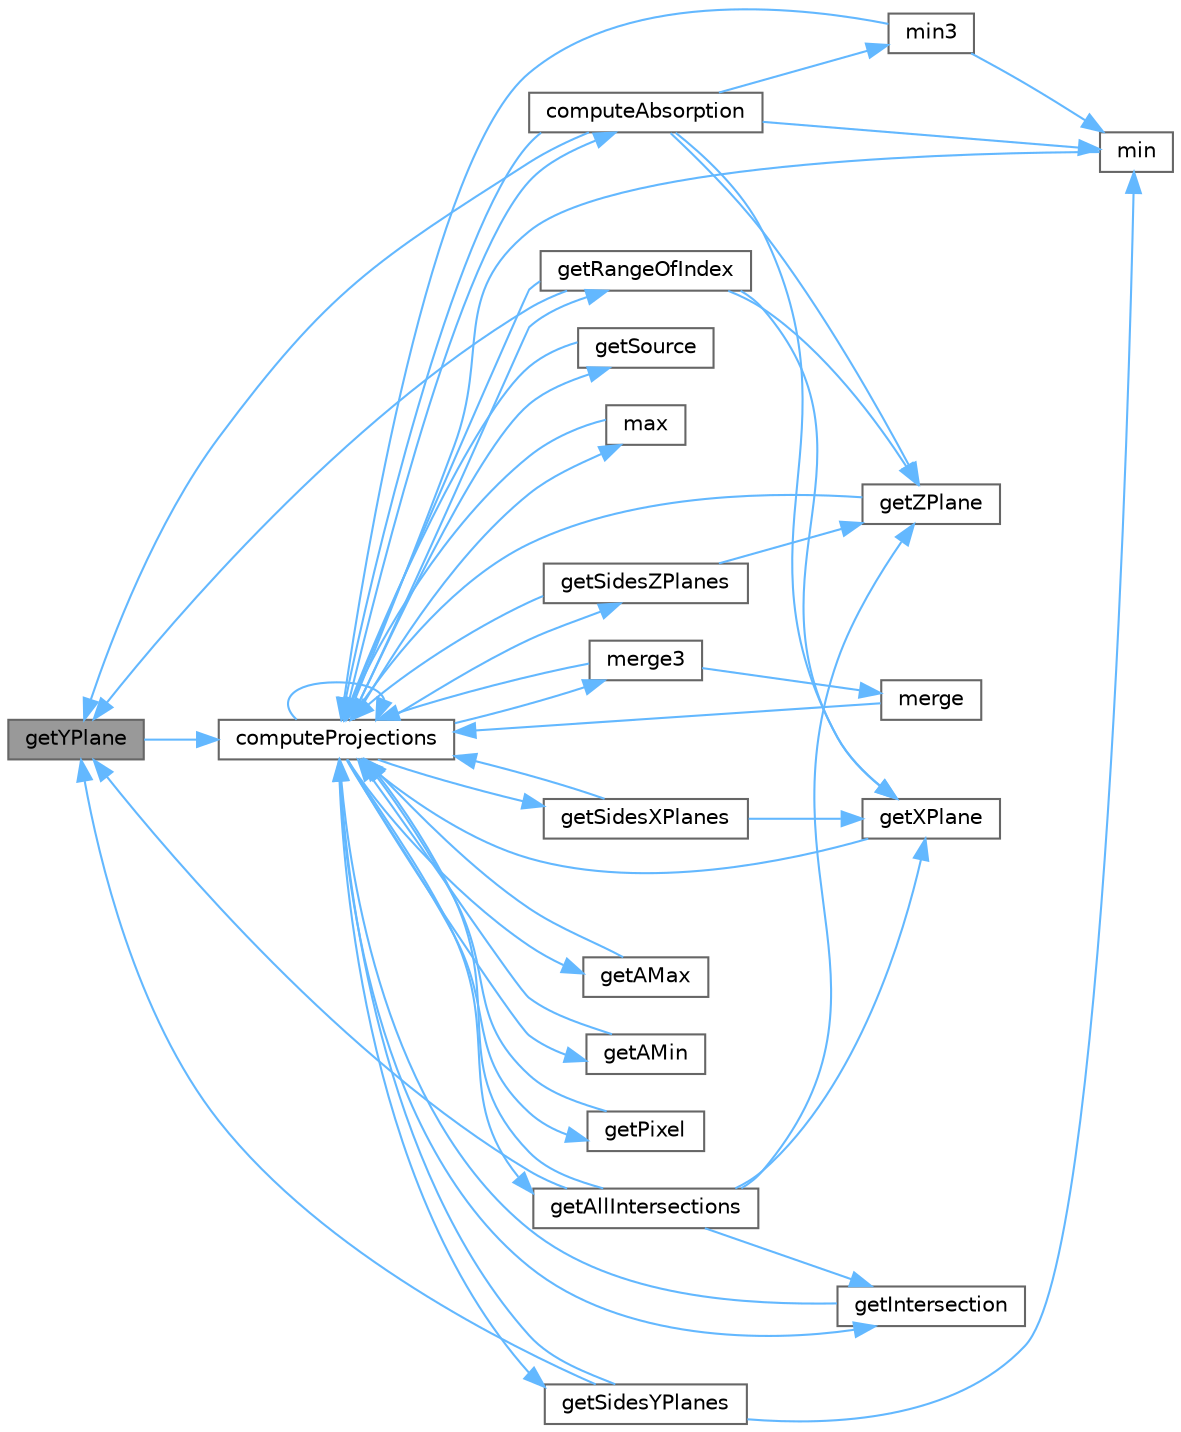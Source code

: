 digraph "getYPlane"
{
 // LATEX_PDF_SIZE
  bgcolor="transparent";
  edge [fontname=Helvetica,fontsize=10,labelfontname=Helvetica,labelfontsize=10];
  node [fontname=Helvetica,fontsize=10,shape=box,height=0.2,width=0.4];
  rankdir="LR";
  Node1 [id="Node000001",label="getYPlane",height=0.2,width=0.4,color="gray40", fillcolor="grey60", style="filled", fontcolor="black",tooltip="Computes the coordinate of a plane parallel relative to the XZ plane."];
  Node1 -> Node2 [id="edge1_Node000001_Node000002",color="steelblue1",style="solid",tooltip=" "];
  Node2 [id="Node000002",label="computeProjections",height=0.2,width=0.4,color="grey40", fillcolor="white", style="filled",URL="$omp-projection_8c.html#a91c1483b31c2632b85f0f2d08e4be10a",tooltip="Computes the projection of a sub-section of the object into the detector for each source position."];
  Node2 -> Node3 [id="edge2_Node000002_Node000003",color="steelblue1",style="solid",tooltip=" "];
  Node3 [id="Node000003",label="computeAbsorption",height=0.2,width=0.4,color="grey40", fillcolor="white", style="filled",URL="$omp-projection_8c.html#ae3cde07607db3e42464648645ab82a5d",tooltip="Computes the projection attenuation of the radiological path of a ray."];
  Node3 -> Node2 [id="edge3_Node000003_Node000002",color="steelblue1",style="solid",tooltip=" "];
  Node3 -> Node4 [id="edge4_Node000003_Node000004",color="steelblue1",style="solid",tooltip=" "];
  Node4 [id="Node000004",label="getXPlane",height=0.2,width=0.4,color="grey40", fillcolor="white", style="filled",URL="$omp-projection_8c.html#a62994646d9adde2ff95ca4428a069d9b",tooltip="Computes the coordinate of a plane parallel relative to the YZ plane."];
  Node4 -> Node2 [id="edge5_Node000004_Node000002",color="steelblue1",style="solid",tooltip=" "];
  Node3 -> Node1 [id="edge6_Node000003_Node000001",color="steelblue1",style="solid",tooltip=" "];
  Node3 -> Node5 [id="edge7_Node000003_Node000005",color="steelblue1",style="solid",tooltip=" "];
  Node5 [id="Node000005",label="getZPlane",height=0.2,width=0.4,color="grey40", fillcolor="white", style="filled",URL="$omp-projection_8c.html#a5543176b9f6cb0cf343a5ac1222f105c",tooltip="Computes the coordinate of a plane parallel relative to the XY plane."];
  Node5 -> Node2 [id="edge8_Node000005_Node000002",color="steelblue1",style="solid",tooltip=" "];
  Node3 -> Node6 [id="edge9_Node000003_Node000006",color="steelblue1",style="solid",tooltip=" "];
  Node6 [id="Node000006",label="min",height=0.2,width=0.4,color="grey40", fillcolor="white", style="filled",URL="$omp-projection_8c.html#abd8bbcfabb3ddef2ccaafb9928a37b95",tooltip="Computes the minimum value between a and b."];
  Node6 -> Node2 [id="edge10_Node000006_Node000002",color="steelblue1",style="solid",tooltip=" "];
  Node3 -> Node7 [id="edge11_Node000003_Node000007",color="steelblue1",style="solid",tooltip=" "];
  Node7 [id="Node000007",label="min3",height=0.2,width=0.4,color="grey40", fillcolor="white", style="filled",URL="$omp-projection_8c.html#a242710ffc6c186821800ab581fc06174",tooltip="Computes the minimum value between a, b and c."];
  Node7 -> Node2 [id="edge12_Node000007_Node000002",color="steelblue1",style="solid",tooltip=" "];
  Node7 -> Node6 [id="edge13_Node000007_Node000006",color="steelblue1",style="solid",tooltip=" "];
  Node2 -> Node2 [id="edge14_Node000002_Node000002",color="steelblue1",style="solid",tooltip=" "];
  Node2 -> Node8 [id="edge15_Node000002_Node000008",color="steelblue1",style="solid",tooltip=" "];
  Node8 [id="Node000008",label="getAllIntersections",height=0.2,width=0.4,color="grey40", fillcolor="white", style="filled",URL="$omp-projection_8c.html#a5f51f5f74280e59e6dabea0ab4c2763b",tooltip="Computes the coordinates of the planes necessary to compute the intersections with the ray...."];
  Node8 -> Node2 [id="edge16_Node000008_Node000002",color="steelblue1",style="solid",tooltip=" "];
  Node8 -> Node9 [id="edge17_Node000008_Node000009",color="steelblue1",style="solid",tooltip=" "];
  Node9 [id="Node000009",label="getIntersection",height=0.2,width=0.4,color="grey40", fillcolor="white", style="filled",URL="$omp-projection_8c.html#a149a948293e53a037a1765c09ff71913",tooltip="Computes the the intersections between a ray and a set of planes."];
  Node9 -> Node2 [id="edge18_Node000009_Node000002",color="steelblue1",style="solid",tooltip=" "];
  Node8 -> Node4 [id="edge19_Node000008_Node000004",color="steelblue1",style="solid",tooltip=" "];
  Node8 -> Node1 [id="edge20_Node000008_Node000001",color="steelblue1",style="solid",tooltip=" "];
  Node8 -> Node5 [id="edge21_Node000008_Node000005",color="steelblue1",style="solid",tooltip=" "];
  Node2 -> Node10 [id="edge22_Node000002_Node000010",color="steelblue1",style="solid",tooltip=" "];
  Node10 [id="Node000010",label="getAMax",height=0.2,width=0.4,color="grey40", fillcolor="white", style="filled",URL="$omp-projection_8c.html#a285a0e4db4eb6abb181dd66dde16967d",tooltip="Computes the maximum parametric value a, representing the last intersection between ray and object."];
  Node10 -> Node2 [id="edge23_Node000010_Node000002",color="steelblue1",style="solid",tooltip=" "];
  Node2 -> Node11 [id="edge24_Node000002_Node000011",color="steelblue1",style="solid",tooltip=" "];
  Node11 [id="Node000011",label="getAMin",height=0.2,width=0.4,color="grey40", fillcolor="white", style="filled",URL="$omp-projection_8c.html#ab2c8fbc0bba7b91a3b9ffc8967ace715",tooltip="Computes the minimum parametric value a, representing the fist intersection between ray and object."];
  Node11 -> Node2 [id="edge25_Node000011_Node000002",color="steelblue1",style="solid",tooltip=" "];
  Node2 -> Node9 [id="edge26_Node000002_Node000009",color="steelblue1",style="solid",tooltip=" "];
  Node2 -> Node12 [id="edge27_Node000002_Node000012",color="steelblue1",style="solid",tooltip=" "];
  Node12 [id="Node000012",label="getPixel",height=0.2,width=0.4,color="grey40", fillcolor="white", style="filled",URL="$omp-projection_8c.html#a317aa107523bef48ac57d23d5efb84b0",tooltip="Retrieves the cartesian coordinates of a unit of the detector."];
  Node12 -> Node2 [id="edge28_Node000012_Node000002",color="steelblue1",style="solid",tooltip=" "];
  Node2 -> Node13 [id="edge29_Node000002_Node000013",color="steelblue1",style="solid",tooltip=" "];
  Node13 [id="Node000013",label="getRangeOfIndex",height=0.2,width=0.4,color="grey40", fillcolor="white", style="filled",URL="$omp-projection_8c.html#a92b78df62ad30990062a3e28546383ff",tooltip="Retrieves the range of parametric values of the planes."];
  Node13 -> Node2 [id="edge30_Node000013_Node000002",color="steelblue1",style="solid",tooltip=" "];
  Node13 -> Node4 [id="edge31_Node000013_Node000004",color="steelblue1",style="solid",tooltip=" "];
  Node13 -> Node1 [id="edge32_Node000013_Node000001",color="steelblue1",style="solid",tooltip=" "];
  Node13 -> Node5 [id="edge33_Node000013_Node000005",color="steelblue1",style="solid",tooltip=" "];
  Node2 -> Node14 [id="edge34_Node000002_Node000014",color="steelblue1",style="solid",tooltip=" "];
  Node14 [id="Node000014",label="getSidesXPlanes",height=0.2,width=0.4,color="grey40", fillcolor="white", style="filled",URL="$omp-projection_8c.html#a73161354b820cd053340e3c34ce89deb",tooltip="Computes a coordinate of the two planes of the object's sides orthogonal to the x axis."];
  Node14 -> Node2 [id="edge35_Node000014_Node000002",color="steelblue1",style="solid",tooltip=" "];
  Node14 -> Node4 [id="edge36_Node000014_Node000004",color="steelblue1",style="solid",tooltip=" "];
  Node2 -> Node15 [id="edge37_Node000002_Node000015",color="steelblue1",style="solid",tooltip=" "];
  Node15 [id="Node000015",label="getSidesYPlanes",height=0.2,width=0.4,color="grey40", fillcolor="white", style="filled",URL="$omp-projection_8c.html#ab15a86e6f3f3dea877a3b26c27057cad",tooltip="Computes a coordinate of the two planes of the object's sides orthogonal to the y axis."];
  Node15 -> Node2 [id="edge38_Node000015_Node000002",color="steelblue1",style="solid",tooltip=" "];
  Node15 -> Node1 [id="edge39_Node000015_Node000001",color="steelblue1",style="solid",tooltip=" "];
  Node15 -> Node6 [id="edge40_Node000015_Node000006",color="steelblue1",style="solid",tooltip=" "];
  Node2 -> Node16 [id="edge41_Node000002_Node000016",color="steelblue1",style="solid",tooltip=" "];
  Node16 [id="Node000016",label="getSidesZPlanes",height=0.2,width=0.4,color="grey40", fillcolor="white", style="filled",URL="$omp-projection_8c.html#a3505bc3d55ded9158d98b4571924fc7b",tooltip="Computes a coordinate of the two planes of the object's sides orthogonal to the z axis."];
  Node16 -> Node2 [id="edge42_Node000016_Node000002",color="steelblue1",style="solid",tooltip=" "];
  Node16 -> Node5 [id="edge43_Node000016_Node000005",color="steelblue1",style="solid",tooltip=" "];
  Node2 -> Node17 [id="edge44_Node000002_Node000017",color="steelblue1",style="solid",tooltip=" "];
  Node17 [id="Node000017",label="getSource",height=0.2,width=0.4,color="grey40", fillcolor="white", style="filled",URL="$omp-projection_8c.html#a35b227d2c53e8ecd95c97ccdea905846",tooltip="Retrieves the cartesian coordinates of the source."];
  Node17 -> Node2 [id="edge45_Node000017_Node000002",color="steelblue1",style="solid",tooltip=" "];
  Node2 -> Node18 [id="edge46_Node000002_Node000018",color="steelblue1",style="solid",tooltip=" "];
  Node18 [id="Node000018",label="max",height=0.2,width=0.4,color="grey40", fillcolor="white", style="filled",URL="$omp-projection_8c.html#af082905f7eac6d03e92015146bbc1925",tooltip="Computes the maximum value between a and b."];
  Node18 -> Node2 [id="edge47_Node000018_Node000002",color="steelblue1",style="solid",tooltip=" "];
  Node2 -> Node19 [id="edge48_Node000002_Node000019",color="steelblue1",style="solid",tooltip=" "];
  Node19 [id="Node000019",label="merge3",height=0.2,width=0.4,color="grey40", fillcolor="white", style="filled",URL="$omp-projection_8c.html#a8cf884d6fd46566644a22199397575d1",tooltip="Merges three sorted arrays into one single sorted array."];
  Node19 -> Node2 [id="edge49_Node000019_Node000002",color="steelblue1",style="solid",tooltip=" "];
  Node19 -> Node20 [id="edge50_Node000019_Node000020",color="steelblue1",style="solid",tooltip=" "];
  Node20 [id="Node000020",label="merge",height=0.2,width=0.4,color="grey40", fillcolor="white", style="filled",URL="$omp-projection_8c.html#af9298b6d30c4c2dd6463bbb435a18863",tooltip="Merges two sorted arrays into one single sorted array."];
  Node20 -> Node2 [id="edge51_Node000020_Node000002",color="steelblue1",style="solid",tooltip=" "];
}
